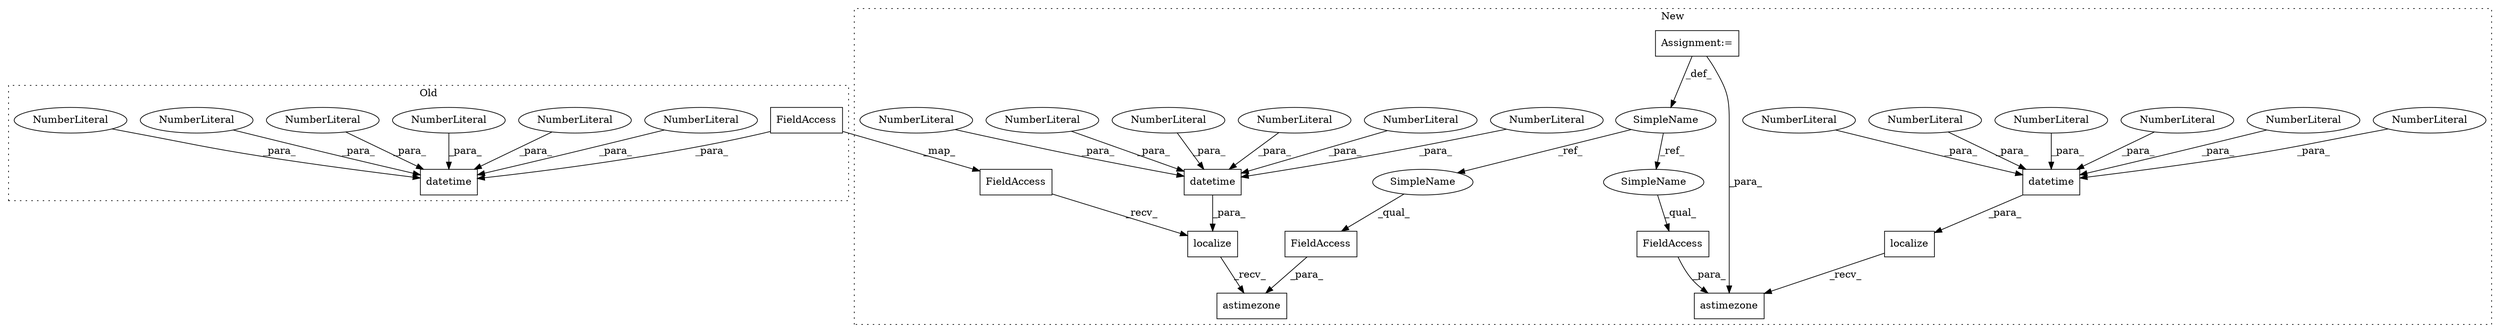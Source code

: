 digraph G {
subgraph cluster0 {
1 [label="datetime" a="32" s="5271,5323" l="9,1" shape="box"];
4 [label="NumberLiteral" a="34" s="5285" l="1" shape="ellipse"];
6 [label="NumberLiteral" a="34" s="5287" l="2" shape="ellipse"];
7 [label="NumberLiteral" a="34" s="5290" l="1" shape="ellipse"];
13 [label="FieldAccess" a="22" s="5297" l="26" shape="box"];
18 [label="NumberLiteral" a="34" s="5280" l="4" shape="ellipse"];
19 [label="NumberLiteral" a="34" s="5292" l="2" shape="ellipse"];
20 [label="NumberLiteral" a="34" s="5295" l="1" shape="ellipse"];
label = "Old";
style="dotted";
}
subgraph cluster1 {
2 [label="datetime" a="32" s="5451,5476" l="9,1" shape="box"];
3 [label="localize" a="32" s="5442,5477" l="9,1" shape="box"];
5 [label="NumberLiteral" a="34" s="5472" l="2" shape="ellipse"];
8 [label="NumberLiteral" a="34" s="5465" l="1" shape="ellipse"];
9 [label="NumberLiteral" a="34" s="5475" l="1" shape="ellipse"];
10 [label="astimezone" a="32" s="5479,5498" l="11,1" shape="box"];
11 [label="FieldAccess" a="22" s="5490" l="8" shape="box"];
12 [label="FieldAccess" a="22" s="5415" l="26" shape="box"];
14 [label="Assignment:=" a="7" s="4832" l="4" shape="box"];
15 [label="NumberLiteral" a="34" s="5467" l="2" shape="ellipse"];
16 [label="NumberLiteral" a="34" s="5460" l="4" shape="ellipse"];
17 [label="NumberLiteral" a="34" s="5470" l="1" shape="ellipse"];
21 [label="SimpleName" a="42" s="4832" l="4" shape="ellipse"];
22 [label="FieldAccess" a="22" s="4966" l="8" shape="box"];
23 [label="astimezone" a="32" s="4955,4974" l="11,1" shape="box"];
24 [label="datetime" a="32" s="4927,4952" l="9,1" shape="box"];
25 [label="NumberLiteral" a="34" s="4949" l="1" shape="ellipse"];
26 [label="NumberLiteral" a="34" s="4943" l="2" shape="ellipse"];
27 [label="NumberLiteral" a="34" s="4941" l="1" shape="ellipse"];
28 [label="NumberLiteral" a="34" s="4951" l="1" shape="ellipse"];
29 [label="NumberLiteral" a="34" s="4946" l="2" shape="ellipse"];
30 [label="localize" a="32" s="4918,4953" l="9,1" shape="box"];
31 [label="NumberLiteral" a="34" s="4936" l="4" shape="ellipse"];
32 [label="SimpleName" a="42" s="5490" l="4" shape="ellipse"];
33 [label="SimpleName" a="42" s="4966" l="4" shape="ellipse"];
label = "New";
style="dotted";
}
2 -> 3 [label="_para_"];
3 -> 10 [label="_recv_"];
4 -> 1 [label="_para_"];
5 -> 2 [label="_para_"];
6 -> 1 [label="_para_"];
7 -> 1 [label="_para_"];
8 -> 2 [label="_para_"];
9 -> 2 [label="_para_"];
11 -> 10 [label="_para_"];
12 -> 3 [label="_recv_"];
13 -> 1 [label="_para_"];
13 -> 12 [label="_map_"];
14 -> 23 [label="_para_"];
14 -> 21 [label="_def_"];
15 -> 2 [label="_para_"];
16 -> 2 [label="_para_"];
17 -> 2 [label="_para_"];
18 -> 1 [label="_para_"];
19 -> 1 [label="_para_"];
20 -> 1 [label="_para_"];
21 -> 32 [label="_ref_"];
21 -> 33 [label="_ref_"];
22 -> 23 [label="_para_"];
24 -> 30 [label="_para_"];
25 -> 24 [label="_para_"];
26 -> 24 [label="_para_"];
27 -> 24 [label="_para_"];
28 -> 24 [label="_para_"];
29 -> 24 [label="_para_"];
30 -> 23 [label="_recv_"];
31 -> 24 [label="_para_"];
32 -> 11 [label="_qual_"];
33 -> 22 [label="_qual_"];
}